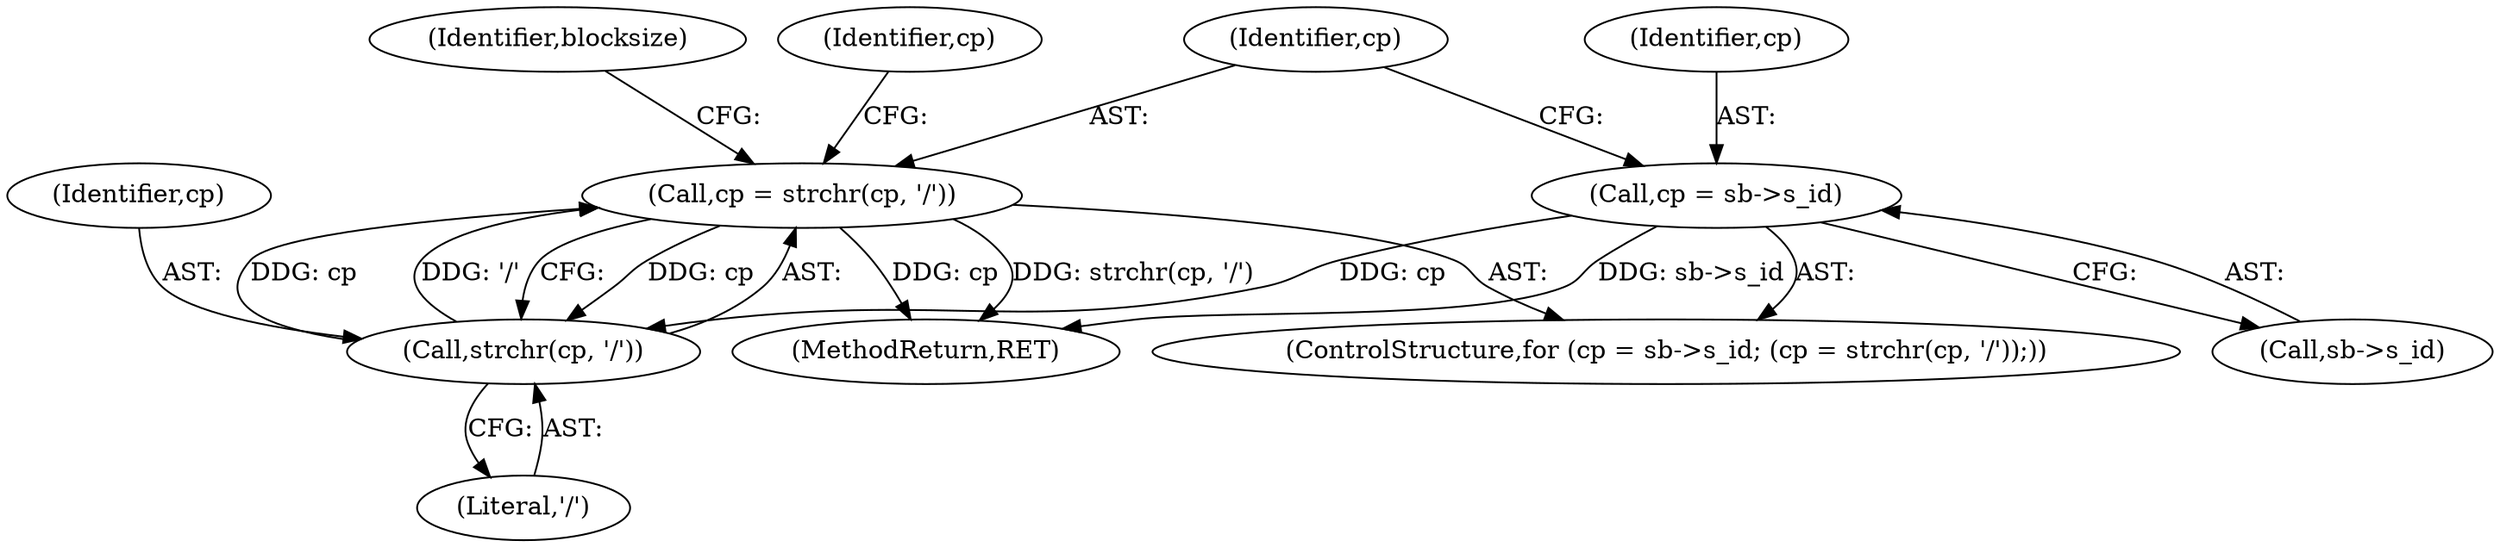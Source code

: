 digraph "0_linux_744692dc059845b2a3022119871846e74d4f6e11_16@API" {
"1000245" [label="(Call,cp = strchr(cp, '/'))"];
"1000247" [label="(Call,strchr(cp, '/'))"];
"1000245" [label="(Call,cp = strchr(cp, '/'))"];
"1000240" [label="(Call,cp = sb->s_id)"];
"1000242" [label="(Call,sb->s_id)"];
"1000241" [label="(Identifier,cp)"];
"1000245" [label="(Call,cp = strchr(cp, '/'))"];
"1000255" [label="(Identifier,blocksize)"];
"1000252" [label="(Identifier,cp)"];
"1000240" [label="(Call,cp = sb->s_id)"];
"1000246" [label="(Identifier,cp)"];
"1000249" [label="(Literal,'/')"];
"1000248" [label="(Identifier,cp)"];
"1000239" [label="(ControlStructure,for (cp = sb->s_id; (cp = strchr(cp, '/'));))"];
"1002129" [label="(MethodReturn,RET)"];
"1000247" [label="(Call,strchr(cp, '/'))"];
"1000245" -> "1000239"  [label="AST: "];
"1000245" -> "1000247"  [label="CFG: "];
"1000246" -> "1000245"  [label="AST: "];
"1000247" -> "1000245"  [label="AST: "];
"1000252" -> "1000245"  [label="CFG: "];
"1000255" -> "1000245"  [label="CFG: "];
"1000245" -> "1002129"  [label="DDG: cp"];
"1000245" -> "1002129"  [label="DDG: strchr(cp, '/')"];
"1000247" -> "1000245"  [label="DDG: cp"];
"1000247" -> "1000245"  [label="DDG: '/'"];
"1000245" -> "1000247"  [label="DDG: cp"];
"1000247" -> "1000249"  [label="CFG: "];
"1000248" -> "1000247"  [label="AST: "];
"1000249" -> "1000247"  [label="AST: "];
"1000240" -> "1000247"  [label="DDG: cp"];
"1000240" -> "1000239"  [label="AST: "];
"1000240" -> "1000242"  [label="CFG: "];
"1000241" -> "1000240"  [label="AST: "];
"1000242" -> "1000240"  [label="AST: "];
"1000246" -> "1000240"  [label="CFG: "];
"1000240" -> "1002129"  [label="DDG: sb->s_id"];
}
